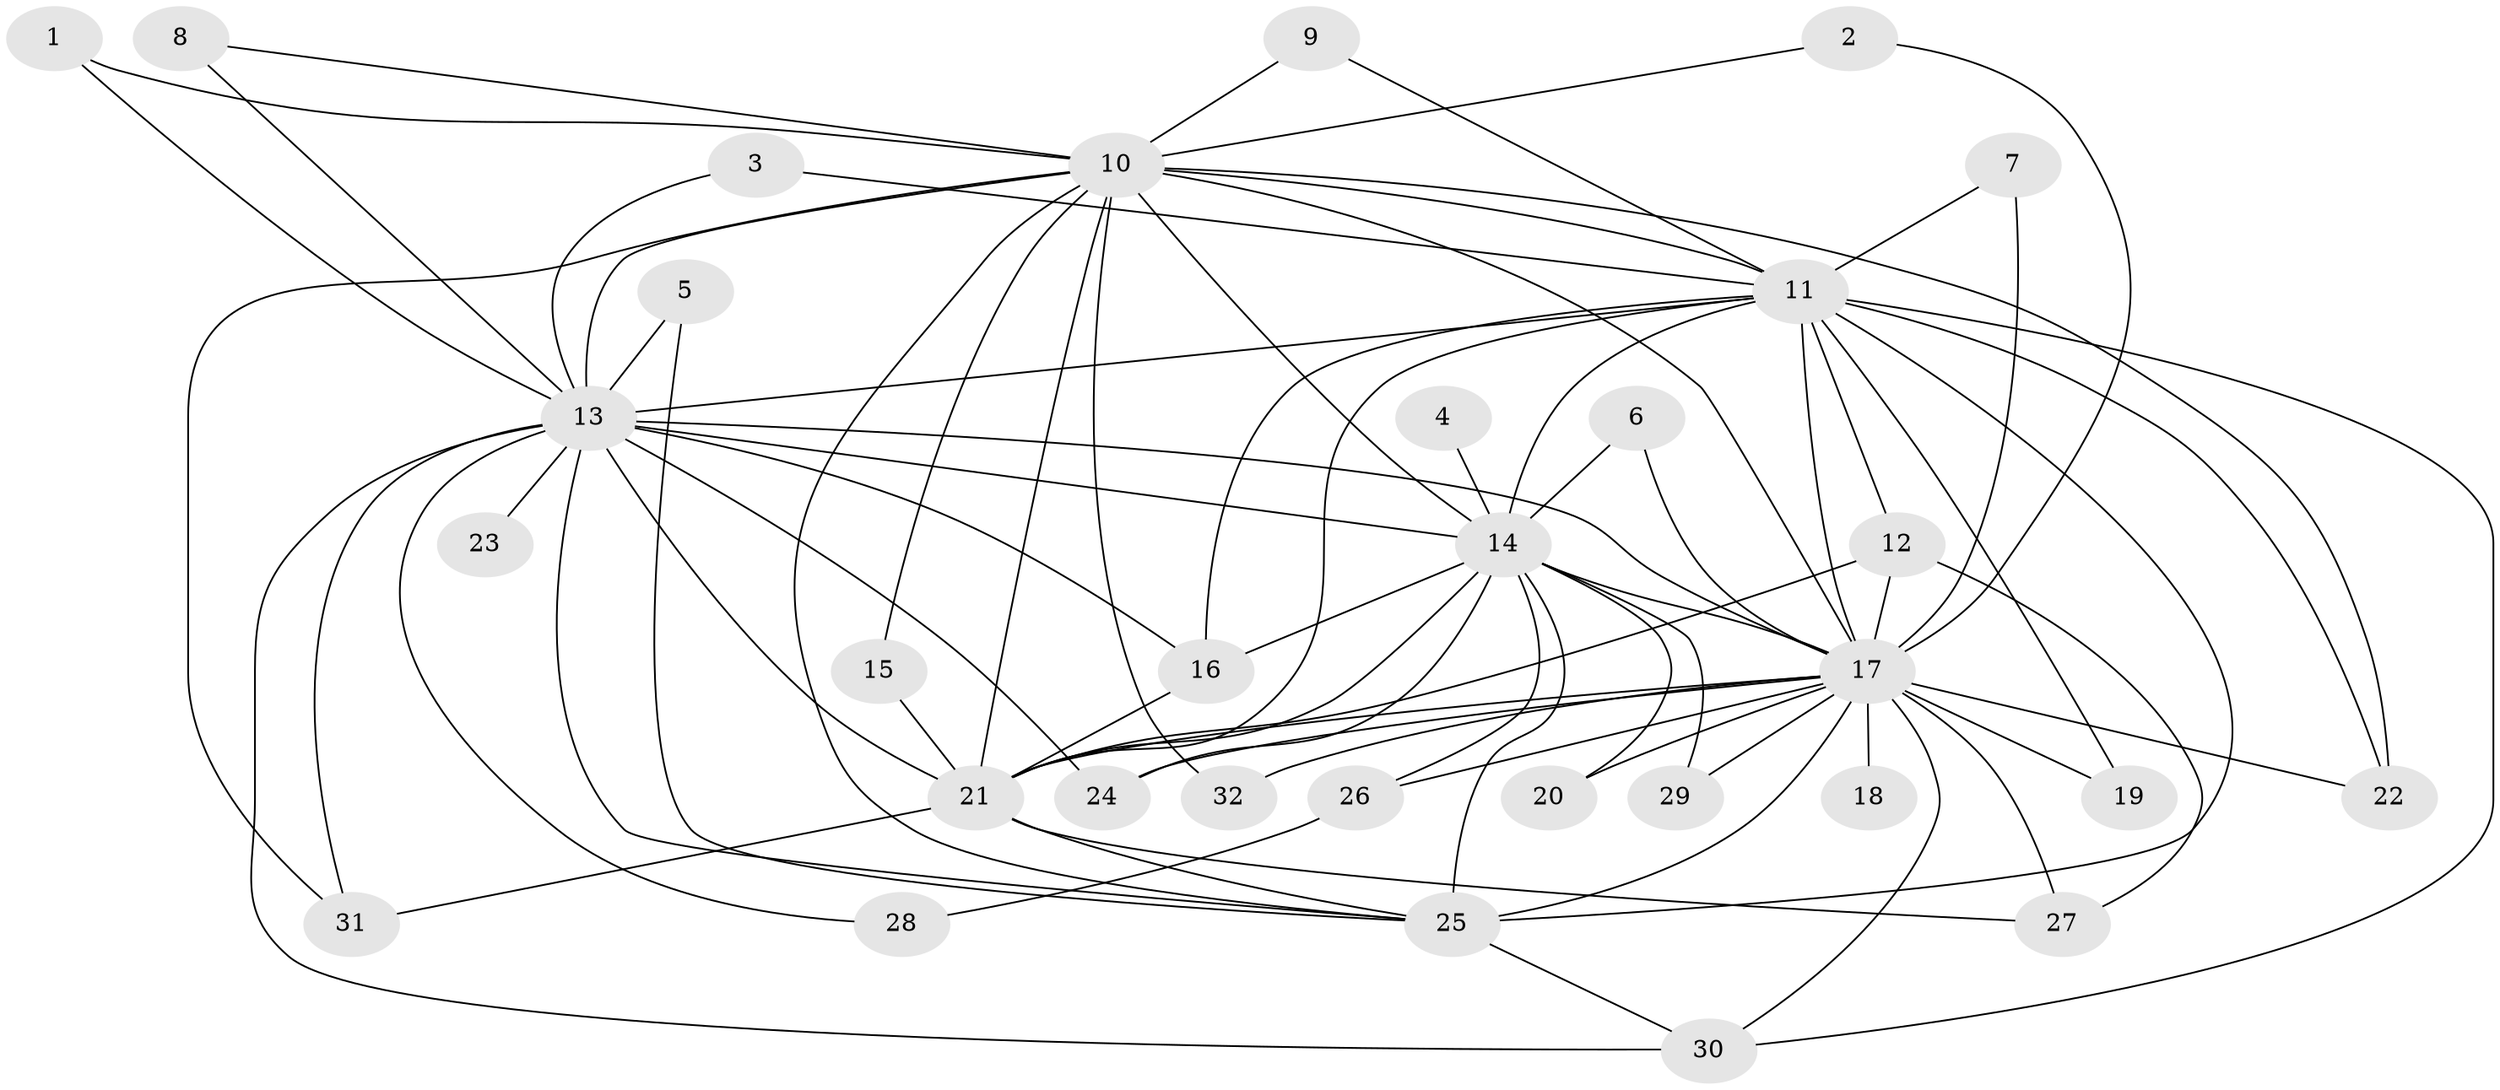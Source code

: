 // original degree distribution, {21: 0.047619047619047616, 12: 0.031746031746031744, 24: 0.015873015873015872, 16: 0.031746031746031744, 13: 0.015873015873015872, 18: 0.015873015873015872, 3: 0.2222222222222222, 4: 0.06349206349206349, 2: 0.5555555555555556}
// Generated by graph-tools (version 1.1) at 2025/49/03/09/25 03:49:28]
// undirected, 32 vertices, 77 edges
graph export_dot {
graph [start="1"]
  node [color=gray90,style=filled];
  1;
  2;
  3;
  4;
  5;
  6;
  7;
  8;
  9;
  10;
  11;
  12;
  13;
  14;
  15;
  16;
  17;
  18;
  19;
  20;
  21;
  22;
  23;
  24;
  25;
  26;
  27;
  28;
  29;
  30;
  31;
  32;
  1 -- 10 [weight=1.0];
  1 -- 13 [weight=1.0];
  2 -- 10 [weight=1.0];
  2 -- 17 [weight=1.0];
  3 -- 11 [weight=1.0];
  3 -- 13 [weight=1.0];
  4 -- 14 [weight=2.0];
  5 -- 13 [weight=1.0];
  5 -- 25 [weight=1.0];
  6 -- 14 [weight=1.0];
  6 -- 17 [weight=1.0];
  7 -- 11 [weight=1.0];
  7 -- 17 [weight=1.0];
  8 -- 10 [weight=1.0];
  8 -- 13 [weight=2.0];
  9 -- 10 [weight=1.0];
  9 -- 11 [weight=1.0];
  10 -- 11 [weight=3.0];
  10 -- 13 [weight=1.0];
  10 -- 14 [weight=2.0];
  10 -- 15 [weight=1.0];
  10 -- 17 [weight=2.0];
  10 -- 21 [weight=3.0];
  10 -- 22 [weight=1.0];
  10 -- 25 [weight=1.0];
  10 -- 31 [weight=2.0];
  10 -- 32 [weight=1.0];
  11 -- 12 [weight=1.0];
  11 -- 13 [weight=2.0];
  11 -- 14 [weight=4.0];
  11 -- 16 [weight=1.0];
  11 -- 17 [weight=4.0];
  11 -- 19 [weight=1.0];
  11 -- 21 [weight=3.0];
  11 -- 22 [weight=1.0];
  11 -- 25 [weight=2.0];
  11 -- 30 [weight=1.0];
  12 -- 17 [weight=1.0];
  12 -- 21 [weight=1.0];
  12 -- 27 [weight=1.0];
  13 -- 14 [weight=2.0];
  13 -- 16 [weight=1.0];
  13 -- 17 [weight=2.0];
  13 -- 21 [weight=2.0];
  13 -- 23 [weight=1.0];
  13 -- 24 [weight=1.0];
  13 -- 25 [weight=2.0];
  13 -- 28 [weight=1.0];
  13 -- 30 [weight=1.0];
  13 -- 31 [weight=2.0];
  14 -- 16 [weight=1.0];
  14 -- 17 [weight=4.0];
  14 -- 20 [weight=1.0];
  14 -- 21 [weight=2.0];
  14 -- 24 [weight=1.0];
  14 -- 25 [weight=2.0];
  14 -- 26 [weight=1.0];
  14 -- 29 [weight=1.0];
  15 -- 21 [weight=1.0];
  16 -- 21 [weight=1.0];
  17 -- 18 [weight=2.0];
  17 -- 19 [weight=1.0];
  17 -- 20 [weight=2.0];
  17 -- 21 [weight=2.0];
  17 -- 22 [weight=1.0];
  17 -- 24 [weight=1.0];
  17 -- 25 [weight=3.0];
  17 -- 26 [weight=1.0];
  17 -- 27 [weight=1.0];
  17 -- 29 [weight=1.0];
  17 -- 30 [weight=1.0];
  17 -- 32 [weight=1.0];
  21 -- 25 [weight=1.0];
  21 -- 27 [weight=1.0];
  21 -- 31 [weight=1.0];
  25 -- 30 [weight=1.0];
  26 -- 28 [weight=1.0];
}
